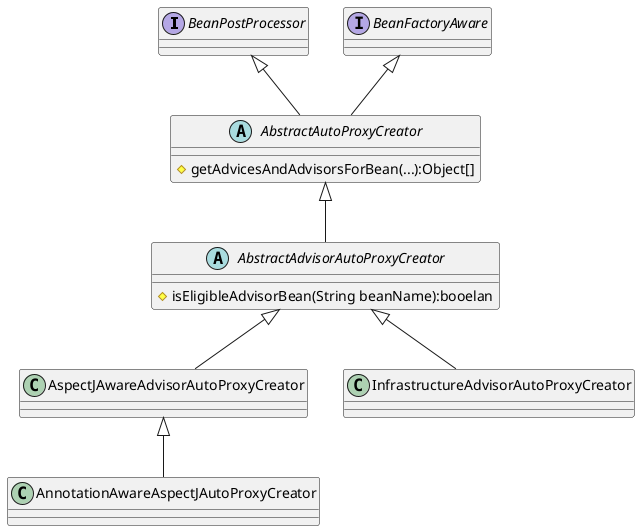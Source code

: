@startuml


interface BeanPostProcessor
interface BeanFactoryAware
abstract class AbstractAutoProxyCreator {
#getAdvicesAndAdvisorsForBean(...):Object[]
}

BeanPostProcessor <|-- AbstractAutoProxyCreator
BeanFactoryAware <|-- AbstractAutoProxyCreator

abstract class AbstractAdvisorAutoProxyCreator {
    #isEligibleAdvisorBean(String beanName):booelan
}

AbstractAutoProxyCreator <|--  AbstractAdvisorAutoProxyCreator

class AspectJAwareAdvisorAutoProxyCreator

AbstractAdvisorAutoProxyCreator <|-- AspectJAwareAdvisorAutoProxyCreator

class AnnotationAwareAspectJAutoProxyCreator
AspectJAwareAdvisorAutoProxyCreator <|-- AnnotationAwareAspectJAutoProxyCreator


class InfrastructureAdvisorAutoProxyCreator

AbstractAdvisorAutoProxyCreator <|-- InfrastructureAdvisorAutoProxyCreator
@enduml
